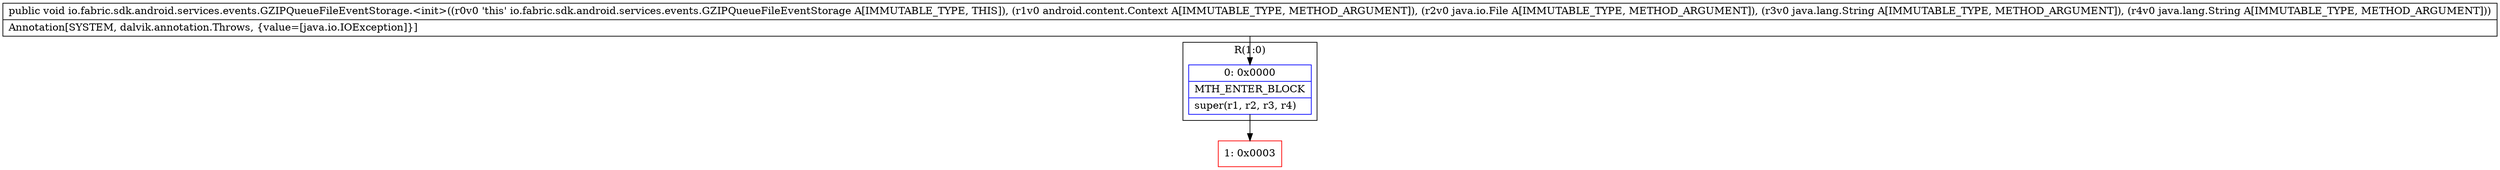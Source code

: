 digraph "CFG forio.fabric.sdk.android.services.events.GZIPQueueFileEventStorage.\<init\>(Landroid\/content\/Context;Ljava\/io\/File;Ljava\/lang\/String;Ljava\/lang\/String;)V" {
subgraph cluster_Region_2134336275 {
label = "R(1:0)";
node [shape=record,color=blue];
Node_0 [shape=record,label="{0\:\ 0x0000|MTH_ENTER_BLOCK\l|super(r1, r2, r3, r4)\l}"];
}
Node_1 [shape=record,color=red,label="{1\:\ 0x0003}"];
MethodNode[shape=record,label="{public void io.fabric.sdk.android.services.events.GZIPQueueFileEventStorage.\<init\>((r0v0 'this' io.fabric.sdk.android.services.events.GZIPQueueFileEventStorage A[IMMUTABLE_TYPE, THIS]), (r1v0 android.content.Context A[IMMUTABLE_TYPE, METHOD_ARGUMENT]), (r2v0 java.io.File A[IMMUTABLE_TYPE, METHOD_ARGUMENT]), (r3v0 java.lang.String A[IMMUTABLE_TYPE, METHOD_ARGUMENT]), (r4v0 java.lang.String A[IMMUTABLE_TYPE, METHOD_ARGUMENT]))  | Annotation[SYSTEM, dalvik.annotation.Throws, \{value=[java.io.IOException]\}]\l}"];
MethodNode -> Node_0;
Node_0 -> Node_1;
}

